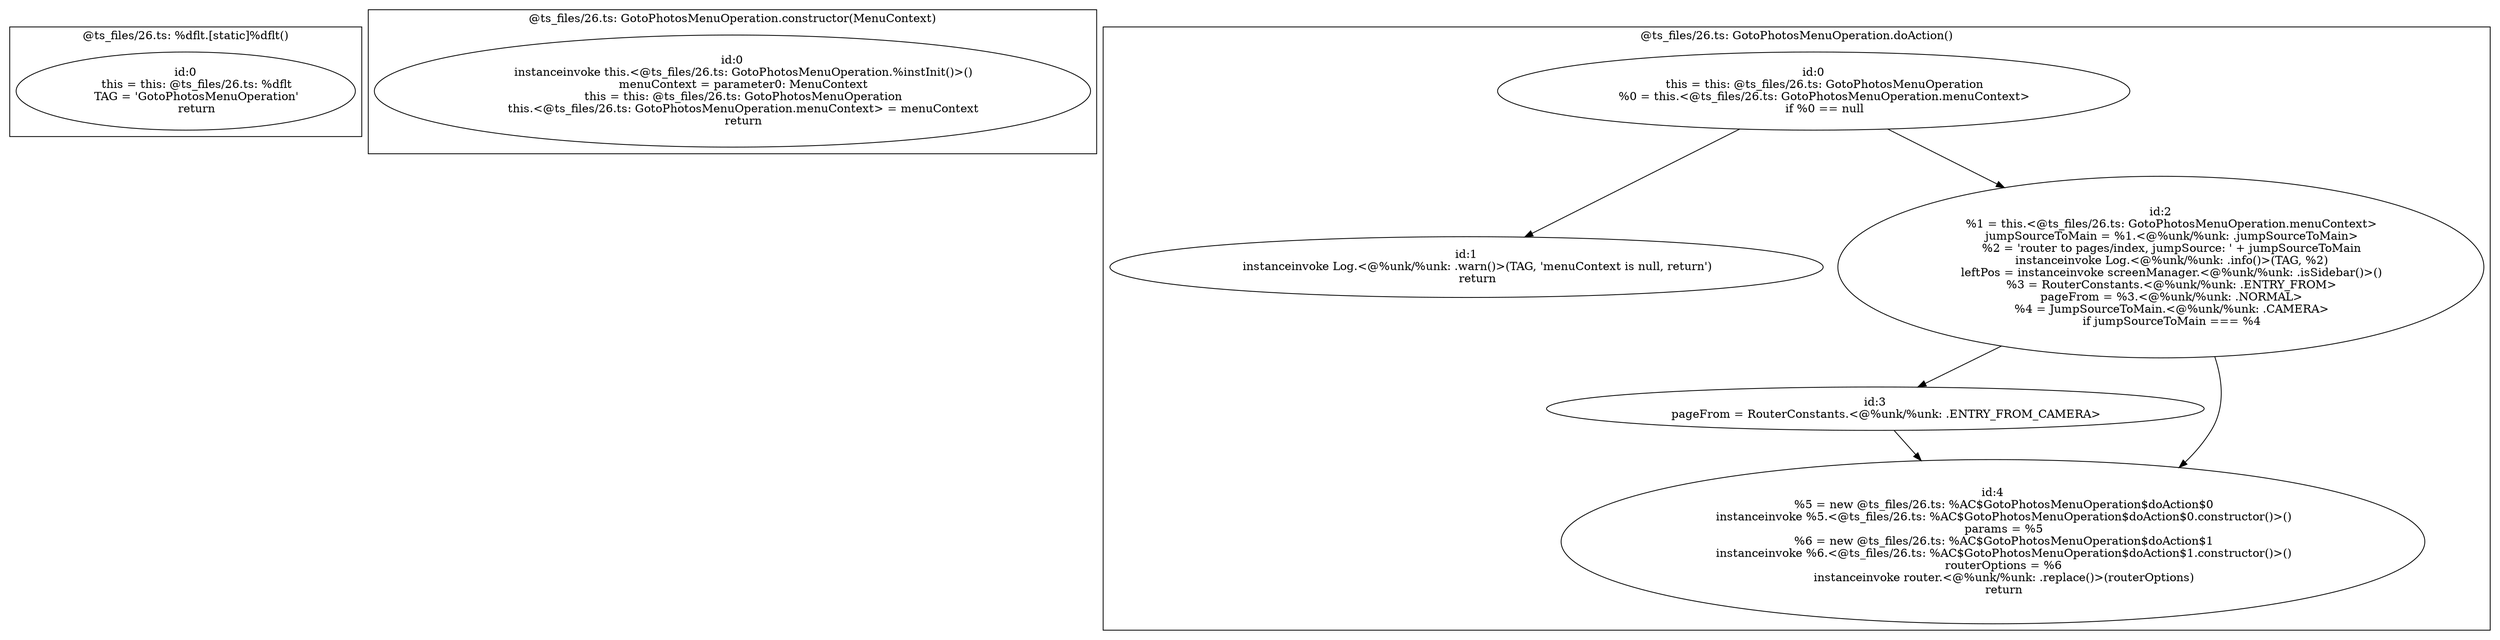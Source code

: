 digraph "26.ts" {
subgraph "cluster_@ts_files/26.ts: %dflt.[static]%dflt()" {
  label="@ts_files/26.ts: %dflt.[static]%dflt()";
  Node33240 [label="id:0
      this = this: @ts_files/26.ts: %dflt
      TAG = 'GotoPhotosMenuOperation'
      return"];
}
subgraph "cluster_@ts_files/26.ts: GotoPhotosMenuOperation.constructor(MenuContext)" {
  label="@ts_files/26.ts: GotoPhotosMenuOperation.constructor(MenuContext)";
  Node63300 [label="id:0
      instanceinvoke this.<@ts_files/26.ts: GotoPhotosMenuOperation.%instInit()>()
      menuContext = parameter0: MenuContext
      this = this: @ts_files/26.ts: GotoPhotosMenuOperation
      this.<@ts_files/26.ts: GotoPhotosMenuOperation.menuContext> = menuContext
      return"];
}
subgraph "cluster_@ts_files/26.ts: GotoPhotosMenuOperation.doAction()" {
  label="@ts_files/26.ts: GotoPhotosMenuOperation.doAction()";
  Node47790 [label="id:0
      this = this: @ts_files/26.ts: GotoPhotosMenuOperation
      %0 = this.<@ts_files/26.ts: GotoPhotosMenuOperation.menuContext>
      if %0 == null"];
  Node47791 [label="id:1
      instanceinvoke Log.<@%unk/%unk: .warn()>(TAG, 'menuContext is null, return')
      return"];
  Node47792 [label="id:2
      %1 = this.<@ts_files/26.ts: GotoPhotosMenuOperation.menuContext>
      jumpSourceToMain = %1.<@%unk/%unk: .jumpSourceToMain>
      %2 = 'router to pages/index, jumpSource: ' + jumpSourceToMain
      instanceinvoke Log.<@%unk/%unk: .info()>(TAG, %2)
      leftPos = instanceinvoke screenManager.<@%unk/%unk: .isSidebar()>()
      %3 = RouterConstants.<@%unk/%unk: .ENTRY_FROM>
      pageFrom = %3.<@%unk/%unk: .NORMAL>
      %4 = JumpSourceToMain.<@%unk/%unk: .CAMERA>
      if jumpSourceToMain === %4"];
  Node47793 [label="id:3
      pageFrom = RouterConstants.<@%unk/%unk: .ENTRY_FROM_CAMERA>"];
  Node47794 [label="id:4
      %5 = new @ts_files/26.ts: %AC$GotoPhotosMenuOperation$doAction$0
      instanceinvoke %5.<@ts_files/26.ts: %AC$GotoPhotosMenuOperation$doAction$0.constructor()>()
      params = %5
      %6 = new @ts_files/26.ts: %AC$GotoPhotosMenuOperation$doAction$1
      instanceinvoke %6.<@ts_files/26.ts: %AC$GotoPhotosMenuOperation$doAction$1.constructor()>()
      routerOptions = %6
      instanceinvoke router.<@%unk/%unk: .replace()>(routerOptions)
      return"];
  Node47790 -> Node47791;
  Node47790 -> Node47792;
  Node47792 -> Node47793;
  Node47792 -> Node47794;
  Node47793 -> Node47794;
}
}
